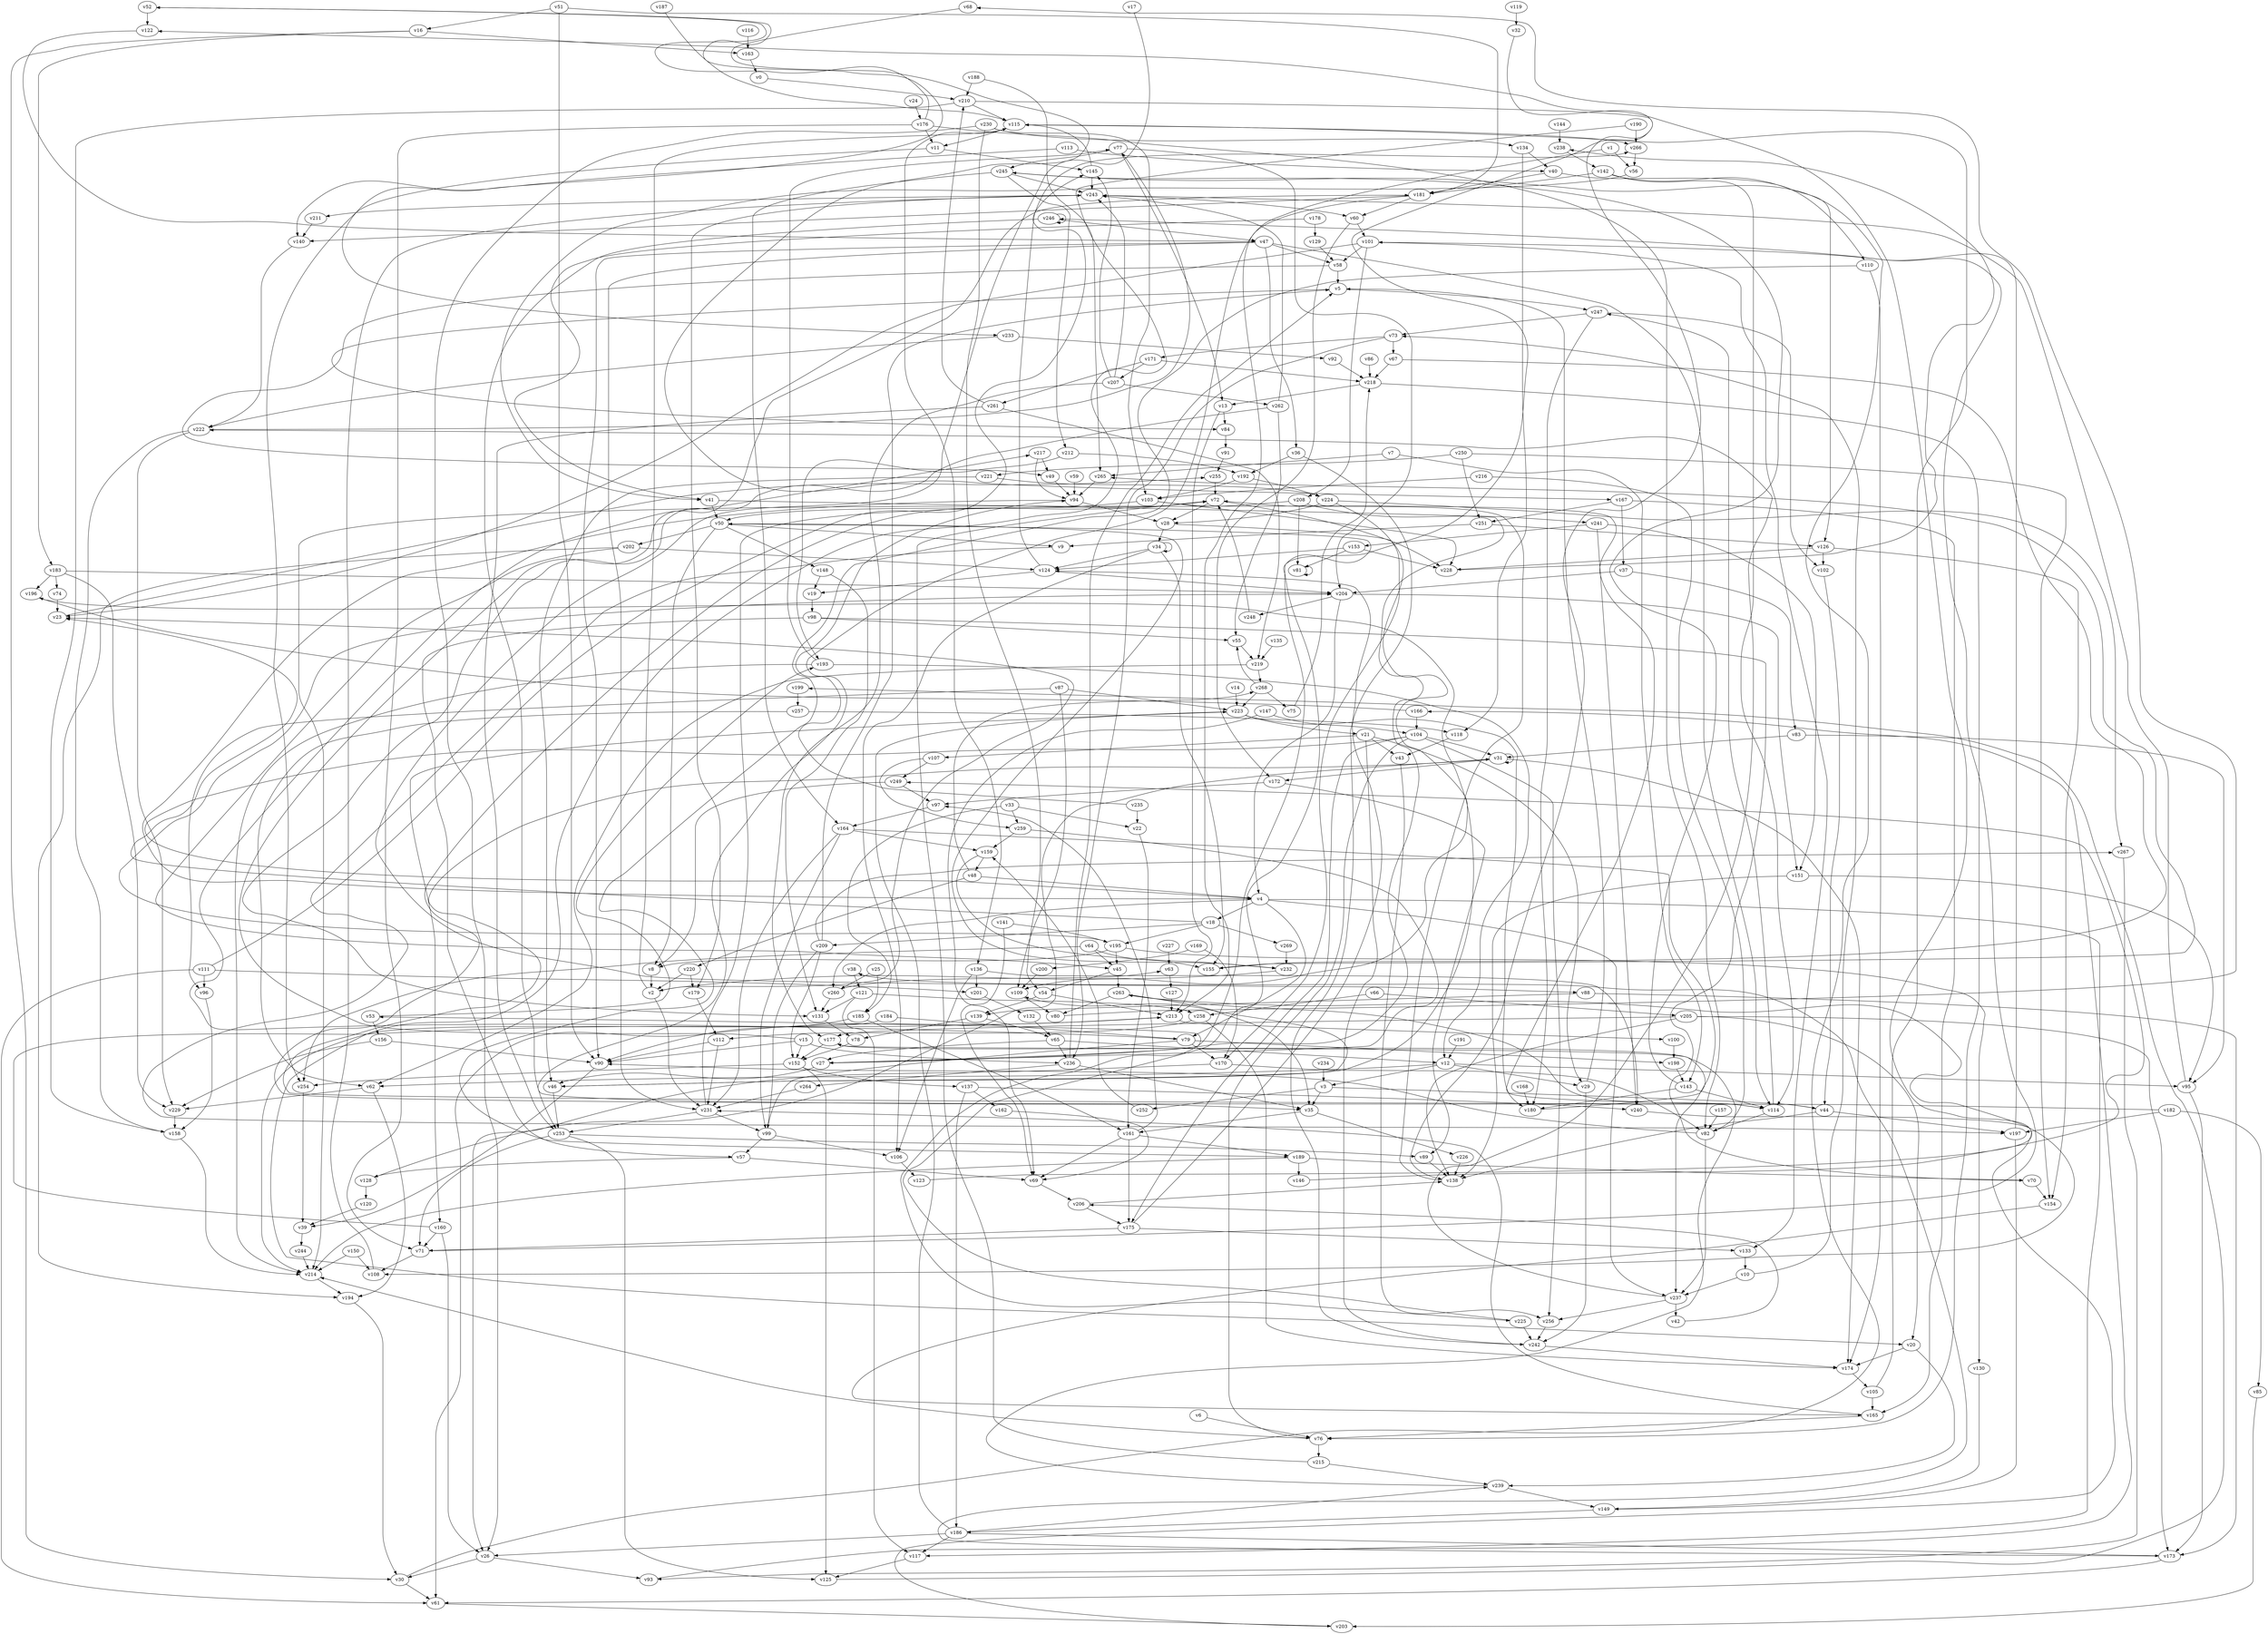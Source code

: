 // Benchmark game 403 - 270 vertices
// time_bound: 27
// targets: v134
digraph G {
    v0 [name="v0", player=1];
    v1 [name="v1", player=0];
    v2 [name="v2", player=1];
    v3 [name="v3", player=0];
    v4 [name="v4", player=1];
    v5 [name="v5", player=0];
    v6 [name="v6", player=0];
    v7 [name="v7", player=1];
    v8 [name="v8", player=0];
    v9 [name="v9", player=0];
    v10 [name="v10", player=1];
    v11 [name="v11", player=1];
    v12 [name="v12", player=0];
    v13 [name="v13", player=1];
    v14 [name="v14", player=1];
    v15 [name="v15", player=0];
    v16 [name="v16", player=0];
    v17 [name="v17", player=1];
    v18 [name="v18", player=1];
    v19 [name="v19", player=1];
    v20 [name="v20", player=0];
    v21 [name="v21", player=1];
    v22 [name="v22", player=0];
    v23 [name="v23", player=1];
    v24 [name="v24", player=0];
    v25 [name="v25", player=1];
    v26 [name="v26", player=0];
    v27 [name="v27", player=0];
    v28 [name="v28", player=0];
    v29 [name="v29", player=0];
    v30 [name="v30", player=0];
    v31 [name="v31", player=0];
    v32 [name="v32", player=1];
    v33 [name="v33", player=1];
    v34 [name="v34", player=0];
    v35 [name="v35", player=0];
    v36 [name="v36", player=0];
    v37 [name="v37", player=0];
    v38 [name="v38", player=0];
    v39 [name="v39", player=0];
    v40 [name="v40", player=1];
    v41 [name="v41", player=1];
    v42 [name="v42", player=0];
    v43 [name="v43", player=1];
    v44 [name="v44", player=1];
    v45 [name="v45", player=1];
    v46 [name="v46", player=1];
    v47 [name="v47", player=1];
    v48 [name="v48", player=0];
    v49 [name="v49", player=1];
    v50 [name="v50", player=0];
    v51 [name="v51", player=1];
    v52 [name="v52", player=0];
    v53 [name="v53", player=0];
    v54 [name="v54", player=0];
    v55 [name="v55", player=0];
    v56 [name="v56", player=1];
    v57 [name="v57", player=1];
    v58 [name="v58", player=1];
    v59 [name="v59", player=0];
    v60 [name="v60", player=0];
    v61 [name="v61", player=1];
    v62 [name="v62", player=1];
    v63 [name="v63", player=0];
    v64 [name="v64", player=0];
    v65 [name="v65", player=0];
    v66 [name="v66", player=1];
    v67 [name="v67", player=0];
    v68 [name="v68", player=1];
    v69 [name="v69", player=0];
    v70 [name="v70", player=1];
    v71 [name="v71", player=0];
    v72 [name="v72", player=0];
    v73 [name="v73", player=1];
    v74 [name="v74", player=0];
    v75 [name="v75", player=1];
    v76 [name="v76", player=1];
    v77 [name="v77", player=0];
    v78 [name="v78", player=1];
    v79 [name="v79", player=0];
    v80 [name="v80", player=1];
    v81 [name="v81", player=0];
    v82 [name="v82", player=0];
    v83 [name="v83", player=1];
    v84 [name="v84", player=0];
    v85 [name="v85", player=0];
    v86 [name="v86", player=0];
    v87 [name="v87", player=0];
    v88 [name="v88", player=0];
    v89 [name="v89", player=1];
    v90 [name="v90", player=1];
    v91 [name="v91", player=1];
    v92 [name="v92", player=1];
    v93 [name="v93", player=1];
    v94 [name="v94", player=1];
    v95 [name="v95", player=1];
    v96 [name="v96", player=0];
    v97 [name="v97", player=0];
    v98 [name="v98", player=0];
    v99 [name="v99", player=0];
    v100 [name="v100", player=0];
    v101 [name="v101", player=1];
    v102 [name="v102", player=1];
    v103 [name="v103", player=0];
    v104 [name="v104", player=0];
    v105 [name="v105", player=0];
    v106 [name="v106", player=0];
    v107 [name="v107", player=0];
    v108 [name="v108", player=0];
    v109 [name="v109", player=1];
    v110 [name="v110", player=1];
    v111 [name="v111", player=1];
    v112 [name="v112", player=0];
    v113 [name="v113", player=1];
    v114 [name="v114", player=0];
    v115 [name="v115", player=1];
    v116 [name="v116", player=1];
    v117 [name="v117", player=1];
    v118 [name="v118", player=0];
    v119 [name="v119", player=1];
    v120 [name="v120", player=1];
    v121 [name="v121", player=0];
    v122 [name="v122", player=0];
    v123 [name="v123", player=1];
    v124 [name="v124", player=1];
    v125 [name="v125", player=0];
    v126 [name="v126", player=0];
    v127 [name="v127", player=0];
    v128 [name="v128", player=0];
    v129 [name="v129", player=1];
    v130 [name="v130", player=1];
    v131 [name="v131", player=1];
    v132 [name="v132", player=0];
    v133 [name="v133", player=0];
    v134 [name="v134", player=0, target=1];
    v135 [name="v135", player=0];
    v136 [name="v136", player=1];
    v137 [name="v137", player=1];
    v138 [name="v138", player=1];
    v139 [name="v139", player=1];
    v140 [name="v140", player=1];
    v141 [name="v141", player=0];
    v142 [name="v142", player=1];
    v143 [name="v143", player=0];
    v144 [name="v144", player=1];
    v145 [name="v145", player=1];
    v146 [name="v146", player=1];
    v147 [name="v147", player=0];
    v148 [name="v148", player=0];
    v149 [name="v149", player=0];
    v150 [name="v150", player=1];
    v151 [name="v151", player=1];
    v152 [name="v152", player=1];
    v153 [name="v153", player=1];
    v154 [name="v154", player=0];
    v155 [name="v155", player=1];
    v156 [name="v156", player=1];
    v157 [name="v157", player=0];
    v158 [name="v158", player=0];
    v159 [name="v159", player=0];
    v160 [name="v160", player=1];
    v161 [name="v161", player=0];
    v162 [name="v162", player=1];
    v163 [name="v163", player=0];
    v164 [name="v164", player=0];
    v165 [name="v165", player=1];
    v166 [name="v166", player=0];
    v167 [name="v167", player=0];
    v168 [name="v168", player=1];
    v169 [name="v169", player=0];
    v170 [name="v170", player=1];
    v171 [name="v171", player=0];
    v172 [name="v172", player=1];
    v173 [name="v173", player=1];
    v174 [name="v174", player=1];
    v175 [name="v175", player=1];
    v176 [name="v176", player=0];
    v177 [name="v177", player=1];
    v178 [name="v178", player=1];
    v179 [name="v179", player=0];
    v180 [name="v180", player=0];
    v181 [name="v181", player=0];
    v182 [name="v182", player=0];
    v183 [name="v183", player=0];
    v184 [name="v184", player=0];
    v185 [name="v185", player=1];
    v186 [name="v186", player=1];
    v187 [name="v187", player=0];
    v188 [name="v188", player=1];
    v189 [name="v189", player=1];
    v190 [name="v190", player=0];
    v191 [name="v191", player=0];
    v192 [name="v192", player=1];
    v193 [name="v193", player=1];
    v194 [name="v194", player=0];
    v195 [name="v195", player=0];
    v196 [name="v196", player=1];
    v197 [name="v197", player=0];
    v198 [name="v198", player=0];
    v199 [name="v199", player=1];
    v200 [name="v200", player=1];
    v201 [name="v201", player=0];
    v202 [name="v202", player=1];
    v203 [name="v203", player=0];
    v204 [name="v204", player=1];
    v205 [name="v205", player=0];
    v206 [name="v206", player=1];
    v207 [name="v207", player=1];
    v208 [name="v208", player=0];
    v209 [name="v209", player=1];
    v210 [name="v210", player=1];
    v211 [name="v211", player=0];
    v212 [name="v212", player=1];
    v213 [name="v213", player=0];
    v214 [name="v214", player=0];
    v215 [name="v215", player=0];
    v216 [name="v216", player=0];
    v217 [name="v217", player=0];
    v218 [name="v218", player=0];
    v219 [name="v219", player=1];
    v220 [name="v220", player=1];
    v221 [name="v221", player=0];
    v222 [name="v222", player=0];
    v223 [name="v223", player=1];
    v224 [name="v224", player=0];
    v225 [name="v225", player=0];
    v226 [name="v226", player=1];
    v227 [name="v227", player=1];
    v228 [name="v228", player=0];
    v229 [name="v229", player=1];
    v230 [name="v230", player=1];
    v231 [name="v231", player=0];
    v232 [name="v232", player=0];
    v233 [name="v233", player=0];
    v234 [name="v234", player=0];
    v235 [name="v235", player=1];
    v236 [name="v236", player=1];
    v237 [name="v237", player=1];
    v238 [name="v238", player=1];
    v239 [name="v239", player=0];
    v240 [name="v240", player=1];
    v241 [name="v241", player=1];
    v242 [name="v242", player=0];
    v243 [name="v243", player=1];
    v244 [name="v244", player=1];
    v245 [name="v245", player=0];
    v246 [name="v246", player=1];
    v247 [name="v247", player=1];
    v248 [name="v248", player=1];
    v249 [name="v249", player=0];
    v250 [name="v250", player=1];
    v251 [name="v251", player=1];
    v252 [name="v252", player=1];
    v253 [name="v253", player=0];
    v254 [name="v254", player=0];
    v255 [name="v255", player=0];
    v256 [name="v256", player=0];
    v257 [name="v257", player=0];
    v258 [name="v258", player=0];
    v259 [name="v259", player=0];
    v260 [name="v260", player=1];
    v261 [name="v261", player=1];
    v262 [name="v262", player=1];
    v263 [name="v263", player=1];
    v264 [name="v264", player=1];
    v265 [name="v265", player=0];
    v266 [name="v266", player=0];
    v267 [name="v267", player=1];
    v268 [name="v268", player=0];
    v269 [name="v269", player=1];

    v0 -> v210;
    v1 -> v35 [constraint="t < 8"];
    v2 -> v23 [constraint="t >= 3"];
    v3 -> v35;
    v4 -> v18;
    v5 -> v84 [constraint="t < 10"];
    v6 -> v76;
    v7 -> v265;
    v8 -> v2;
    v9 -> v197 [constraint="t < 5"];
    v10 -> v237;
    v11 -> v145;
    v12 -> v62;
    v13 -> v213;
    v14 -> v223;
    v15 -> v181 [constraint="t < 13"];
    v16 -> v183;
    v17 -> v88 [constraint="t >= 2"];
    v18 -> v23 [constraint="t mod 4 == 2"];
    v19 -> v98;
    v20 -> v239;
    v21 -> v43;
    v22 -> v161;
    v23 -> v255 [constraint="t >= 5"];
    v24 -> v176;
    v25 -> v185;
    v26 -> v93;
    v27 -> v53 [constraint="t >= 2"];
    v28 -> v109 [constraint="t < 7"];
    v29 -> v5;
    v30 -> v245 [constraint="t >= 2"];
    v31 -> v31;
    v32 -> v225 [constraint="t >= 1"];
    v33 -> v185;
    v34 -> v124;
    v35 -> v161;
    v36 -> v192;
    v37 -> v83;
    v38 -> v121;
    v39 -> v244;
    v40 -> v181;
    v41 -> v27 [constraint="t >= 1"];
    v42 -> v206 [constraint="t < 13"];
    v43 -> v256;
    v44 -> v72 [constraint="t < 6"];
    v45 -> v263;
    v46 -> v109 [constraint="t mod 4 == 2"];
    v47 -> v90;
    v48 -> v220;
    v49 -> v94;
    v50 -> v232 [constraint="t >= 1"];
    v51 -> v181;
    v52 -> v233 [constraint="t >= 4"];
    v53 -> v193 [constraint="t < 10"];
    v54 -> v213;
    v55 -> v219;
    v56 -> v41 [constraint="t < 15"];
    v57 -> v69;
    v58 -> v49 [constraint="t < 14"];
    v59 -> v94;
    v60 -> v172;
    v61 -> v203;
    v62 -> v194;
    v63 -> v127;
    v64 -> v254;
    v65 -> v27;
    v66 -> v258;
    v67 -> v155 [constraint="t mod 3 == 0"];
    v68 -> v167 [constraint="t mod 2 == 1"];
    v69 -> v206;
    v70 -> v154;
    v71 -> v246 [constraint="t >= 5"];
    v72 -> v28;
    v73 -> v171;
    v74 -> v23;
    v75 -> v218;
    v76 -> v214 [constraint="t >= 5"];
    v77 -> v13;
    v78 -> v152;
    v79 -> v217 [constraint="t mod 2 == 0"];
    v80 -> v68 [constraint="t >= 4"];
    v81 -> v81;
    v82 -> v90 [constraint="t >= 2"];
    v83 -> v31;
    v84 -> v91;
    v85 -> v203;
    v86 -> v218;
    v87 -> v96;
    v88 -> v173;
    v89 -> v138;
    v90 -> v39 [constraint="t >= 1"];
    v91 -> v255;
    v92 -> v218;
    v93 -> v166 [constraint="t mod 3 == 2"];
    v94 -> v4 [constraint="t >= 1"];
    v95 -> v173;
    v96 -> v158;
    v97 -> v164;
    v98 -> v70 [constraint="t < 8"];
    v99 -> v106;
    v100 -> v198;
    v101 -> v23 [constraint="t >= 5"];
    v102 -> v44;
    v103 -> v114 [constraint="t < 6"];
    v104 -> v4 [constraint="t mod 3 == 2"];
    v105 -> v115;
    v106 -> v123;
    v107 -> v259 [constraint="t mod 5 == 1"];
    v108 -> v243;
    v109 -> v80;
    v110 -> v189 [constraint="t mod 4 == 2"];
    v111 -> v266 [constraint="t >= 3"];
    v112 -> v231;
    v113 -> v40;
    v114 -> v82;
    v115 -> v11;
    v116 -> v163;
    v117 -> v125;
    v118 -> v43;
    v119 -> v32;
    v120 -> v39;
    v121 -> v258 [constraint="t < 11"];
    v122 -> v47 [constraint="t < 9"];
    v123 -> v263 [constraint="t >= 1"];
    v124 -> v145;
    v125 -> v199 [constraint="t >= 3"];
    v126 -> v102;
    v127 -> v213;
    v128 -> v31 [constraint="t < 8"];
    v129 -> v58;
    v130 -> v149;
    v131 -> v78;
    v132 -> v65;
    v133 -> v10;
    v134 -> v40;
    v135 -> v219;
    v136 -> v201;
    v137 -> v186;
    v138 -> v72;
    v139 -> v78;
    v140 -> v222;
    v141 -> v195;
    v142 -> v126;
    v143 -> v245 [constraint="t mod 2 == 1"];
    v144 -> v238;
    v145 -> v115;
    v146 -> v249 [constraint="t >= 2"];
    v147 -> v104;
    v148 -> v131;
    v149 -> v186;
    v150 -> v214;
    v151 -> v138;
    v152 -> v137;
    v153 -> v228;
    v154 -> v165 [constraint="t mod 5 == 4"];
    v155 -> v265 [constraint="t < 15"];
    v156 -> v229;
    v157 -> v82;
    v158 -> v214;
    v159 -> v232 [constraint="t mod 2 == 1"];
    v160 -> v213 [constraint="t >= 1"];
    v161 -> v175;
    v162 -> v69 [constraint="t mod 5 == 3"];
    v163 -> v0;
    v164 -> v99;
    v165 -> v231 [constraint="t < 13"];
    v166 -> v196 [constraint="t >= 4"];
    v167 -> v251;
    v168 -> v180;
    v169 -> v200;
    v170 -> v82;
    v171 -> v218;
    v172 -> v97;
    v173 -> v38 [constraint="t < 11"];
    v174 -> v105;
    v175 -> v124 [constraint="t < 10"];
    v176 -> v52 [constraint="t < 12"];
    v177 -> v152;
    v178 -> v41 [constraint="t mod 4 == 2"];
    v179 -> v112;
    v180 -> v177 [constraint="t >= 4"];
    v181 -> v60;
    v182 -> v31 [constraint="t >= 4"];
    v183 -> v204;
    v184 -> v214;
    v185 -> v161;
    v186 -> v173;
    v187 -> v115 [constraint="t < 11"];
    v188 -> v265;
    v189 -> v146;
    v190 -> v20 [constraint="t >= 4"];
    v191 -> v12;
    v192 -> v103;
    v193 -> v214;
    v194 -> v30;
    v195 -> v204 [constraint="t >= 1"];
    v196 -> v46 [constraint="t >= 5"];
    v197 -> v101;
    v198 -> v143;
    v199 -> v257;
    v200 -> v109;
    v201 -> v132;
    v202 -> v45 [constraint="t mod 5 == 1"];
    v203 -> v122 [constraint="t mod 4 == 3"];
    v204 -> v4;
    v205 -> v20;
    v206 -> v138 [constraint="t mod 3 == 2"];
    v207 -> v145;
    v208 -> v81;
    v209 -> v267 [constraint="t >= 5"];
    v210 -> v138 [constraint="t >= 4"];
    v211 -> v140;
    v212 -> v193;
    v213 -> v100;
    v214 -> v194;
    v215 -> v239;
    v216 -> v82;
    v217 -> v94;
    v218 -> v76;
    v219 -> v62 [constraint="t < 8"];
    v220 -> v179;
    v221 -> v224;
    v222 -> v77 [constraint="t >= 1"];
    v223 -> v180;
    v224 -> v170;
    v225 -> v50 [constraint="t >= 1"];
    v226 -> v138;
    v227 -> v63;
    v228 -> v238 [constraint="t mod 4 == 1"];
    v229 -> v158;
    v230 -> v103;
    v231 -> v253;
    v232 -> v2 [constraint="t >= 1"];
    v233 -> v92;
    v234 -> v3;
    v235 -> v94 [constraint="t >= 5"];
    v236 -> v5;
    v237 -> v222 [constraint="t < 10"];
    v238 -> v142;
    v239 -> v177 [constraint="t >= 2"];
    v240 -> v108 [constraint="t mod 5 == 3"];
    v241 -> v153;
    v242 -> v174;
    v243 -> v60;
    v244 -> v214;
    v245 -> v164;
    v246 -> v47;
    v247 -> v102;
    v248 -> v72;
    v249 -> v8;
    v250 -> v221;
    v251 -> v9;
    v252 -> v159;
    v253 -> v125;
    v254 -> v39;
    v255 -> v72;
    v256 -> v242;
    v257 -> v118;
    v258 -> v112;
    v259 -> v27 [constraint="t < 6"];
    v260 -> v63 [constraint="t >= 1"];
    v261 -> v210;
    v262 -> v131 [constraint="t mod 2 == 0"];
    v263 -> v114 [constraint="t < 9"];
    v264 -> v231;
    v265 -> v94;
    v266 -> v56;
    v267 -> v93;
    v268 -> v223;
    v269 -> v232;
    v98 -> v57;
    v223 -> v21;
    v202 -> v194;
    v105 -> v165;
    v87 -> v109;
    v212 -> v192;
    v64 -> v155;
    v110 -> v174;
    v176 -> v71;
    v54 -> v139;
    v205 -> v173;
    v35 -> v226;
    v220 -> v2;
    v261 -> v253;
    v160 -> v26;
    v204 -> v151;
    v41 -> v50;
    v243 -> v179;
    v104 -> v76;
    v101 -> v58;
    v189 -> v214;
    v167 -> v165;
    v206 -> v175;
    v72 -> v228;
    v161 -> v97;
    v12 -> v29;
    v28 -> v34;
    v222 -> v229;
    v253 -> v71;
    v172 -> v89;
    v53 -> v156;
    v27 -> v46;
    v161 -> v69;
    v47 -> v36;
    v178 -> v129;
    v263 -> v35;
    v124 -> v19;
    v233 -> v222;
    v99 -> v57;
    v50 -> v9;
    v153 -> v124;
    v65 -> v12;
    v139 -> v65;
    v205 -> v177;
    v16 -> v163;
    v171 -> v207;
    v3 -> v252;
    v145 -> v243;
    v173 -> v61;
    v247 -> v73;
    v207 -> v262;
    v137 -> v162;
    v208 -> v241;
    v95 -> v243;
    v103 -> v50;
    v202 -> v124;
    v235 -> v22;
    v10 -> v73;
    v4 -> v79;
    v34 -> v106;
    v126 -> v154;
    v259 -> v159;
    v152 -> v254;
    v166 -> v104;
    v185 -> v90;
    v15 -> v152;
    v143 -> v180;
    v40 -> v110;
    v183 -> v196;
    v164 -> v159;
    v65 -> v236;
    v176 -> v11;
    v268 -> v55;
    v195 -> v130;
    v236 -> v264;
    v207 -> v177;
    v237 -> v256;
    v4 -> v260;
    v152 -> v125;
    v210 -> v158;
    v12 -> v95;
    v37 -> v204;
    v186 -> v26;
    v171 -> v261;
    v2 -> v231;
    v101 -> v133;
    v209 -> v99;
    v142 -> v114;
    v231 -> v72;
    v50 -> v8;
    v209 -> v152;
    v46 -> v253;
    v62 -> v229;
    v2 -> v115;
    v104 -> v175;
    v165 -> v76;
    v94 -> v28;
    v18 -> v269;
    v15 -> v236;
    v33 -> v259;
    v249 -> v97;
    v30 -> v61;
    v258 -> v174;
    v73 -> v67;
    v170 -> v26;
    v83 -> v95;
    v167 -> v37;
    v79 -> v99;
    v44 -> v197;
    v4 -> v117;
    v21 -> v242;
    v186 -> v239;
    v230 -> v54;
    v134 -> v118;
    v52 -> v122;
    v219 -> v268;
    v176 -> v82;
    v231 -> v99;
    v77 -> v204;
    v87 -> v223;
    v260 -> v131;
    v236 -> v35;
    v237 -> v42;
    v21 -> v29;
    v164 -> v237;
    v215 -> v72;
    v161 -> v189;
    v58 -> v5;
    v246 -> v253;
    v181 -> v140;
    v208 -> v214;
    v21 -> v107;
    v79 -> v198;
    v25 -> v260;
    v112 -> v90;
    v230 -> v26;
    v190 -> v266;
    v182 -> v85;
    v47 -> v114;
    v115 -> v266;
    v47 -> v58;
    v124 -> v204;
    v257 -> v62;
    v31 -> v172;
    v48 -> v4;
    v230 -> v134;
    v175 -> v133;
    v175 -> v71;
    v247 -> v180;
    v47 -> v231;
    v253 -> v89;
    v250 -> v251;
    v151 -> v95;
    v107 -> v249;
    v169 -> v170;
    v26 -> v30;
    v221 -> v46;
    v224 -> v28;
    v268 -> v75;
    v16 -> v30;
    v114 -> v247;
    v51 -> v16;
    v224 -> v267;
    v31 -> v174;
    v128 -> v120;
    v246 -> v246;
    v33 -> v22;
    v18 -> v209;
    v29 -> v242;
    v218 -> v13;
    v261 -> v219;
    v51 -> v90;
    v156 -> v90;
    v213 -> v61;
    v115 -> v136;
    v11 -> v254;
    v142 -> v181;
    v121 -> v117;
    v67 -> v218;
    v121 -> v131;
    v245 -> v243;
    v243 -> v211;
    v193 -> v77;
    v164 -> v231;
    v57 -> v128;
    v60 -> v101;
    v111 -> v61;
    v66 -> v205;
    v181 -> v213;
    v239 -> v149;
    v20 -> v174;
    v245 -> v212;
    v204 -> v248;
    v205 -> v138;
    v141 -> v69;
    v136 -> v106;
    v216 -> v103;
    v262 -> v55;
    v225 -> v242;
    v34 -> v34;
    v4 -> v237;
    v193 -> v12;
    v13 -> v84;
    v88 -> v139;
    v250 -> v154;
    v262 -> v243;
    v7 -> v143;
    v137 -> v240;
    v210 -> v115;
    v73 -> v236;
    v188 -> v210;
    v223 -> v160;
    v1 -> v56;
    v126 -> v228;
    v111 -> v96;
    v222 -> v158;
    v195 -> v8;
    v160 -> v71;
    v136 -> v240;
    v251 -> v126;
    v76 -> v215;
    v184 -> v79;
    v147 -> v69;
    v82 -> v237;
    v263 -> v80;
    v150 -> v108;
    v50 -> v148;
    v12 -> v3;
    v103 -> v228;
    v209 -> v5;
    v79 -> v170;
    v34 -> v155;
    v189 -> v70;
    v98 -> v55;
    v5 -> v247;
    v143 -> v114;
    v192 -> v224;
    v71 -> v108;
    v159 -> v48;
    v217 -> v49;
    v186 -> v117;
    v15 -> v90;
    v45 -> v54;
    v153 -> v81;
    v3 -> v44;
    v44 -> v138;
    v111 -> v201;
    v241 -> v151;
    v48 -> v268;
    v50 -> v202;
    v148 -> v19;
    v195 -> v45;
    v207 -> v243;
    v183 -> v74;
    v104 -> v31;
    v101 -> v208;
    v18 -> v195;
    v241 -> v240;
    v77 -> v245;
    v182 -> v197;
    v36 -> v242;
    v197 -> v149;
    v64 -> v45;
    v104 -> v256;
    v186 -> v223;
    v183 -> v229;
    v113 -> v140;
}
